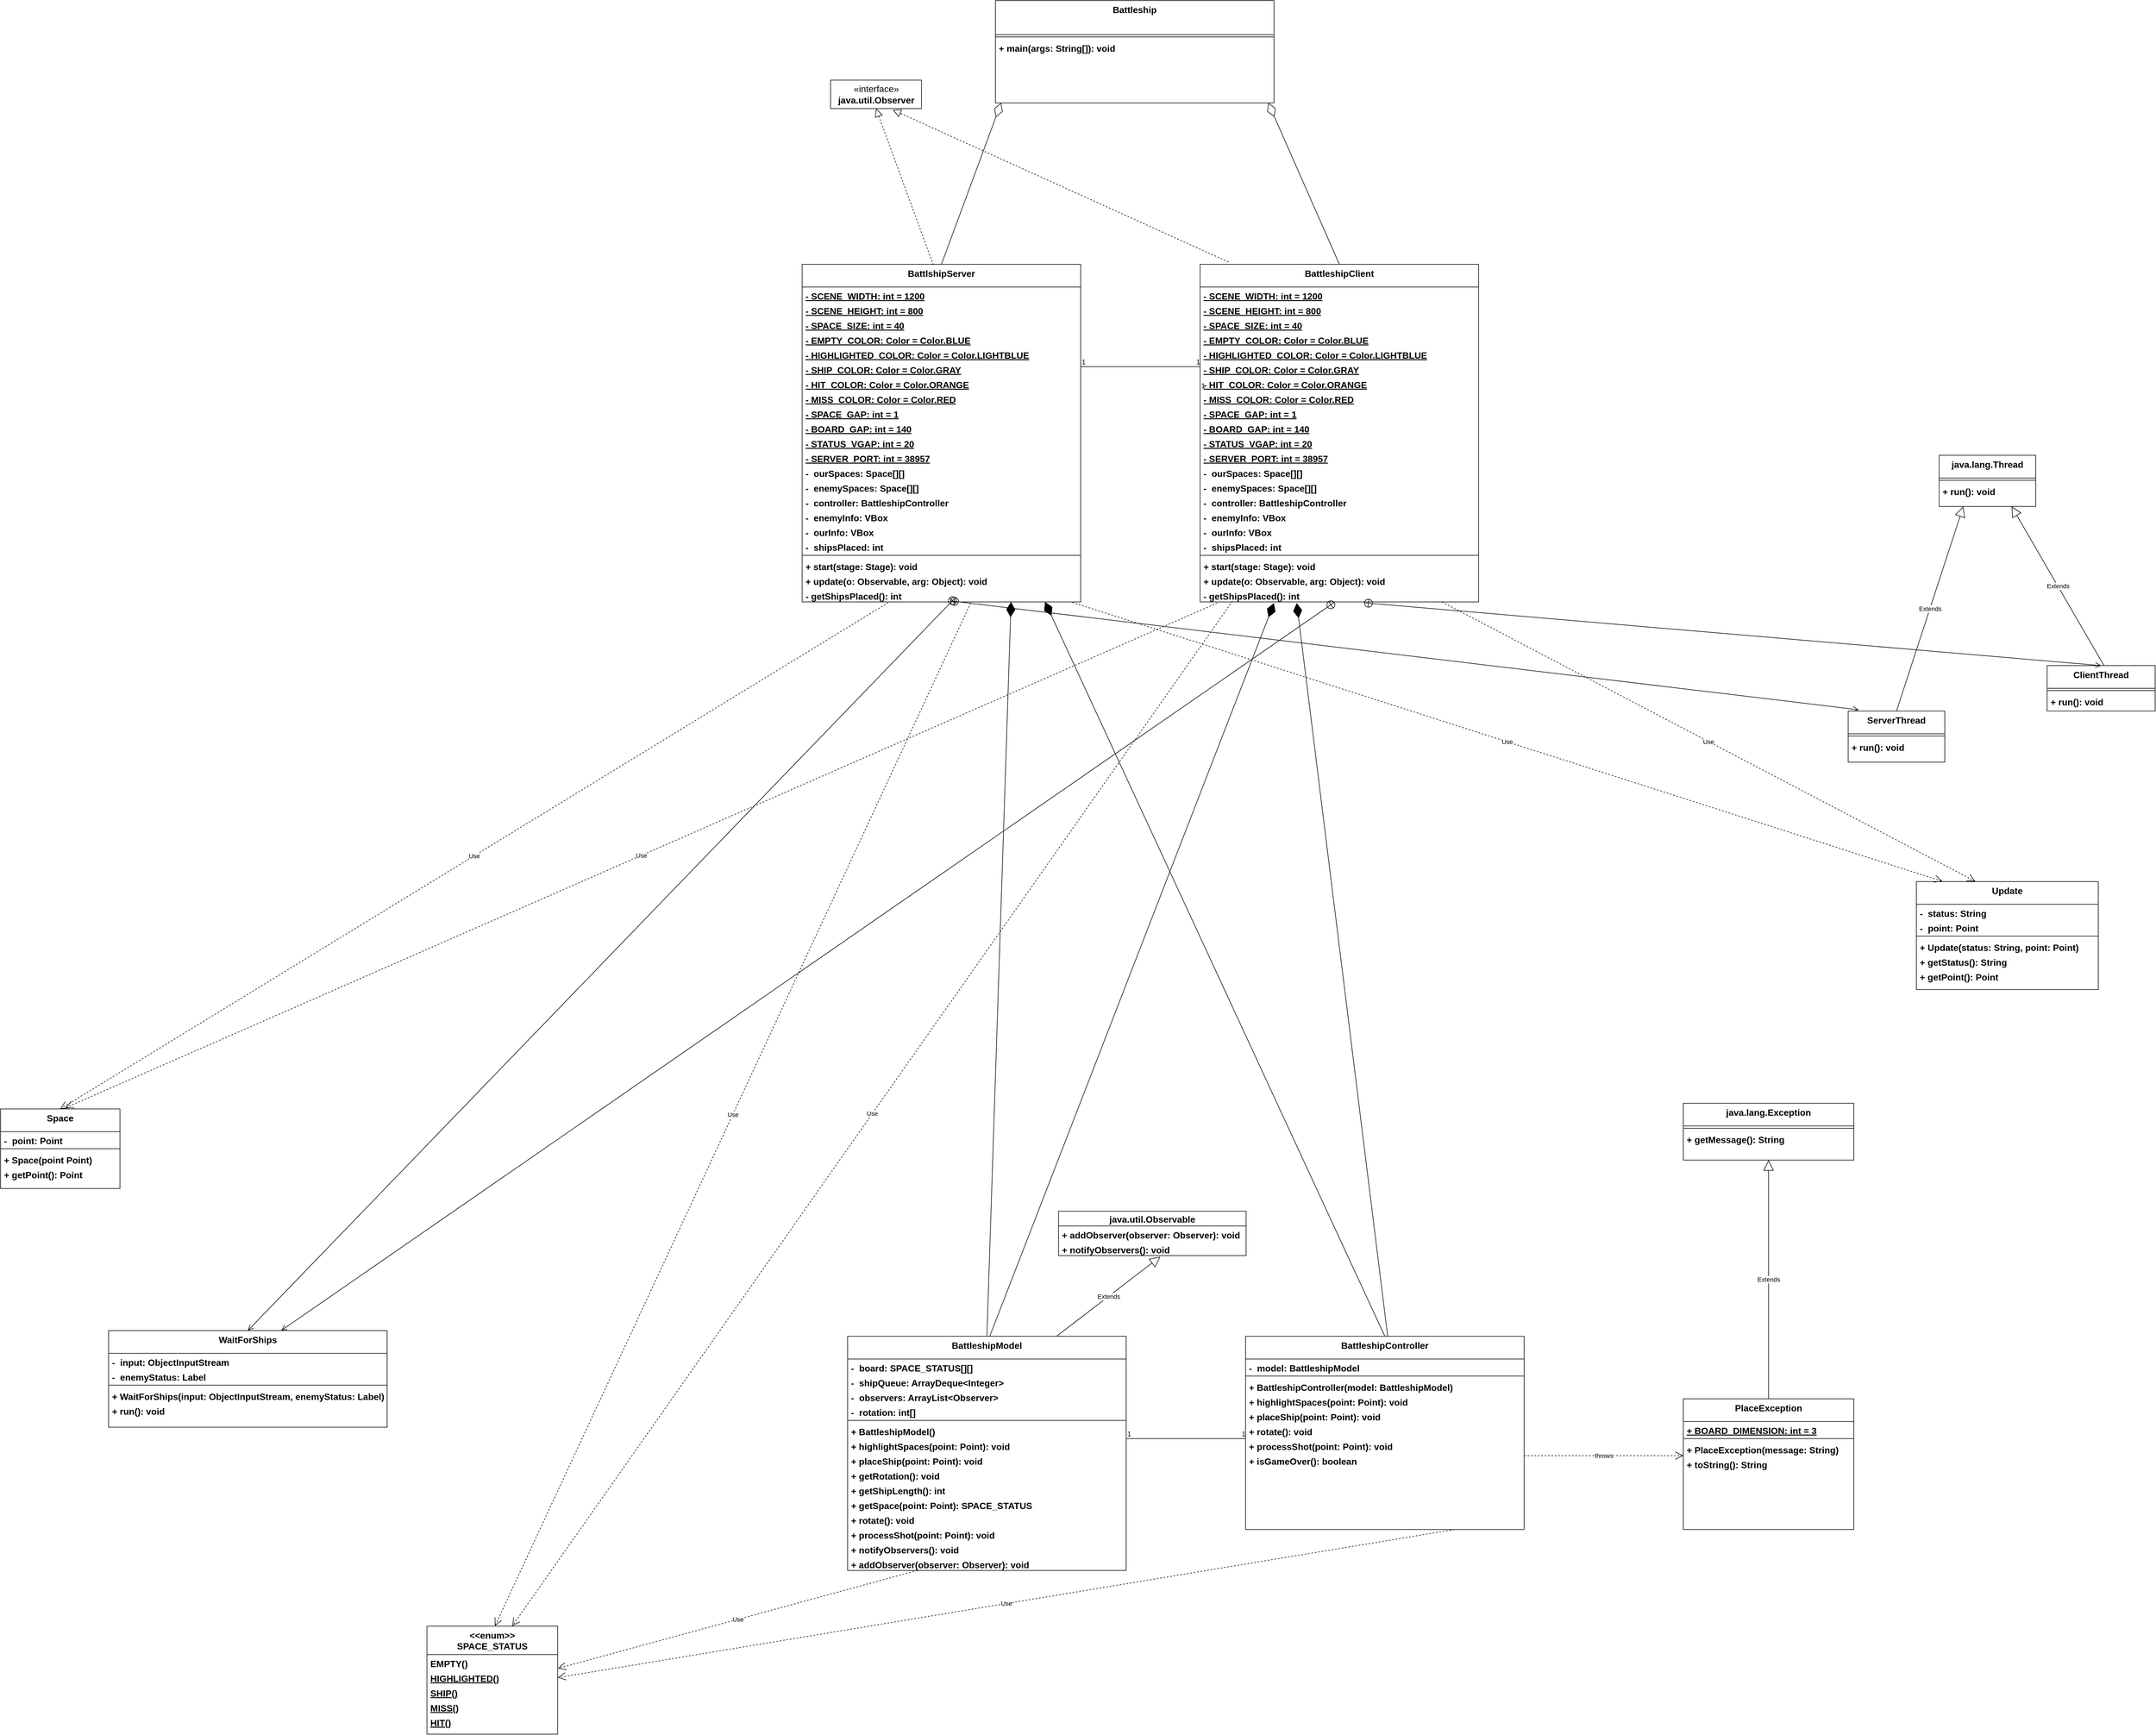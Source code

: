 <mxfile version="17.4.4" type="device"><diagram id="C5RBs43oDa-KdzZeNtuy" name="Page-1"><mxGraphModel dx="1988" dy="856" grid="1" gridSize="10" guides="1" tooltips="1" connect="1" arrows="1" fold="1" page="1" pageScale="1" pageWidth="4681" pageHeight="3300" math="0" shadow="0"><root><mxCell id="WIyWlLk6GJQsqaUBKTNV-0"/><mxCell id="WIyWlLk6GJQsqaUBKTNV-1" parent="WIyWlLk6GJQsqaUBKTNV-0"/><mxCell id="zkfFHV4jXpPFQw0GAbJ--0" value="BattlshipServer" style="swimlane;fontStyle=1;align=center;verticalAlign=top;childLayout=stackLayout;horizontal=1;startSize=40;horizontalStack=0;resizeParent=1;resizeLast=0;collapsible=1;marginBottom=0;rounded=0;shadow=0;strokeWidth=1;fontSize=16;" parent="WIyWlLk6GJQsqaUBKTNV-1" vertex="1"><mxGeometry x="1800" y="554" width="490" height="594" as="geometry"><mxRectangle x="1800" y="554" width="160" height="26" as="alternateBounds"/></mxGeometry></mxCell><mxCell id="zkfFHV4jXpPFQw0GAbJ--1" value="- SCENE_WIDTH: int = 1200" style="text;align=left;verticalAlign=top;spacingLeft=4;spacingRight=4;overflow=hidden;rotatable=0;points=[[0,0.5],[1,0.5]];portConstraint=eastwest;fontStyle=5;fontSize=16;" parent="zkfFHV4jXpPFQw0GAbJ--0" vertex="1"><mxGeometry y="40" width="490" height="26" as="geometry"/></mxCell><mxCell id="ADsr9NgEoywirLXJYO-o-65" value="- SCENE_HEIGHT: int = 800" style="text;align=left;verticalAlign=top;spacingLeft=4;spacingRight=4;overflow=hidden;rotatable=0;points=[[0,0.5],[1,0.5]];portConstraint=eastwest;fontStyle=5;fontSize=16;" vertex="1" parent="zkfFHV4jXpPFQw0GAbJ--0"><mxGeometry y="66" width="490" height="26" as="geometry"/></mxCell><mxCell id="ADsr9NgEoywirLXJYO-o-73" value="- SPACE_SIZE: int = 40" style="text;align=left;verticalAlign=top;spacingLeft=4;spacingRight=4;overflow=hidden;rotatable=0;points=[[0,0.5],[1,0.5]];portConstraint=eastwest;fontStyle=5;fontSize=16;" vertex="1" parent="zkfFHV4jXpPFQw0GAbJ--0"><mxGeometry y="92" width="490" height="26" as="geometry"/></mxCell><mxCell id="ADsr9NgEoywirLXJYO-o-74" value="- EMPTY_COLOR: Color = Color.BLUE" style="text;align=left;verticalAlign=top;spacingLeft=4;spacingRight=4;overflow=hidden;rotatable=0;points=[[0,0.5],[1,0.5]];portConstraint=eastwest;fontStyle=5;fontSize=16;" vertex="1" parent="zkfFHV4jXpPFQw0GAbJ--0"><mxGeometry y="118" width="490" height="26" as="geometry"/></mxCell><mxCell id="ADsr9NgEoywirLXJYO-o-75" value="- HIGHLIGHTED_COLOR: Color = Color.LIGHTBLUE" style="text;align=left;verticalAlign=top;spacingLeft=4;spacingRight=4;overflow=hidden;rotatable=0;points=[[0,0.5],[1,0.5]];portConstraint=eastwest;fontStyle=5;fontSize=16;" vertex="1" parent="zkfFHV4jXpPFQw0GAbJ--0"><mxGeometry y="144" width="490" height="26" as="geometry"/></mxCell><mxCell id="ADsr9NgEoywirLXJYO-o-76" value="- SHIP_COLOR: Color = Color.GRAY" style="text;align=left;verticalAlign=top;spacingLeft=4;spacingRight=4;overflow=hidden;rotatable=0;points=[[0,0.5],[1,0.5]];portConstraint=eastwest;fontStyle=5;fontSize=16;" vertex="1" parent="zkfFHV4jXpPFQw0GAbJ--0"><mxGeometry y="170" width="490" height="26" as="geometry"/></mxCell><mxCell id="ADsr9NgEoywirLXJYO-o-77" value="- HIT_COLOR: Color = Color.ORANGE" style="text;align=left;verticalAlign=top;spacingLeft=4;spacingRight=4;overflow=hidden;rotatable=0;points=[[0,0.5],[1,0.5]];portConstraint=eastwest;fontStyle=5;fontSize=16;" vertex="1" parent="zkfFHV4jXpPFQw0GAbJ--0"><mxGeometry y="196" width="490" height="26" as="geometry"/></mxCell><mxCell id="ADsr9NgEoywirLXJYO-o-78" value="- MISS_COLOR: Color = Color.RED" style="text;align=left;verticalAlign=top;spacingLeft=4;spacingRight=4;overflow=hidden;rotatable=0;points=[[0,0.5],[1,0.5]];portConstraint=eastwest;fontStyle=5;fontSize=16;" vertex="1" parent="zkfFHV4jXpPFQw0GAbJ--0"><mxGeometry y="222" width="490" height="26" as="geometry"/></mxCell><mxCell id="ADsr9NgEoywirLXJYO-o-79" value="- SPACE_GAP: int = 1" style="text;align=left;verticalAlign=top;spacingLeft=4;spacingRight=4;overflow=hidden;rotatable=0;points=[[0,0.5],[1,0.5]];portConstraint=eastwest;fontStyle=5;fontSize=16;" vertex="1" parent="zkfFHV4jXpPFQw0GAbJ--0"><mxGeometry y="248" width="490" height="26" as="geometry"/></mxCell><mxCell id="ADsr9NgEoywirLXJYO-o-80" value="- BOARD_GAP: int = 140" style="text;align=left;verticalAlign=top;spacingLeft=4;spacingRight=4;overflow=hidden;rotatable=0;points=[[0,0.5],[1,0.5]];portConstraint=eastwest;fontStyle=5;fontSize=16;" vertex="1" parent="zkfFHV4jXpPFQw0GAbJ--0"><mxGeometry y="274" width="490" height="26" as="geometry"/></mxCell><mxCell id="ADsr9NgEoywirLXJYO-o-81" value="- STATUS_VGAP: int = 20" style="text;align=left;verticalAlign=top;spacingLeft=4;spacingRight=4;overflow=hidden;rotatable=0;points=[[0,0.5],[1,0.5]];portConstraint=eastwest;fontStyle=5;fontSize=16;" vertex="1" parent="zkfFHV4jXpPFQw0GAbJ--0"><mxGeometry y="300" width="490" height="26" as="geometry"/></mxCell><mxCell id="ADsr9NgEoywirLXJYO-o-85" value="- SERVER_PORT: int = 38957" style="text;align=left;verticalAlign=top;spacingLeft=4;spacingRight=4;overflow=hidden;rotatable=0;points=[[0,0.5],[1,0.5]];portConstraint=eastwest;fontStyle=5;fontSize=16;" vertex="1" parent="zkfFHV4jXpPFQw0GAbJ--0"><mxGeometry y="326" width="490" height="26" as="geometry"/></mxCell><mxCell id="zkfFHV4jXpPFQw0GAbJ--2" value="-  ourSpaces: Space[][]" style="text;align=left;verticalAlign=top;spacingLeft=4;spacingRight=4;overflow=hidden;rotatable=0;points=[[0,0.5],[1,0.5]];portConstraint=eastwest;rounded=0;shadow=0;html=0;fontStyle=1;fontSize=16;" parent="zkfFHV4jXpPFQw0GAbJ--0" vertex="1"><mxGeometry y="352" width="490" height="26" as="geometry"/></mxCell><mxCell id="ADsr9NgEoywirLXJYO-o-63" value="-  enemySpaces: Space[][]" style="text;align=left;verticalAlign=top;spacingLeft=4;spacingRight=4;overflow=hidden;rotatable=0;points=[[0,0.5],[1,0.5]];portConstraint=eastwest;rounded=0;shadow=0;html=0;fontStyle=1;fontSize=16;" vertex="1" parent="zkfFHV4jXpPFQw0GAbJ--0"><mxGeometry y="378" width="490" height="26" as="geometry"/></mxCell><mxCell id="ADsr9NgEoywirLXJYO-o-64" value="-  controller: BattleshipController" style="text;align=left;verticalAlign=top;spacingLeft=4;spacingRight=4;overflow=hidden;rotatable=0;points=[[0,0.5],[1,0.5]];portConstraint=eastwest;rounded=0;shadow=0;html=0;fontStyle=1;fontSize=16;" vertex="1" parent="zkfFHV4jXpPFQw0GAbJ--0"><mxGeometry y="404" width="490" height="26" as="geometry"/></mxCell><mxCell id="ADsr9NgEoywirLXJYO-o-82" value="-  enemyInfo: VBox" style="text;align=left;verticalAlign=top;spacingLeft=4;spacingRight=4;overflow=hidden;rotatable=0;points=[[0,0.5],[1,0.5]];portConstraint=eastwest;rounded=0;shadow=0;html=0;fontStyle=1;fontSize=16;" vertex="1" parent="zkfFHV4jXpPFQw0GAbJ--0"><mxGeometry y="430" width="490" height="26" as="geometry"/></mxCell><mxCell id="ADsr9NgEoywirLXJYO-o-83" value="-  ourInfo: VBox" style="text;align=left;verticalAlign=top;spacingLeft=4;spacingRight=4;overflow=hidden;rotatable=0;points=[[0,0.5],[1,0.5]];portConstraint=eastwest;rounded=0;shadow=0;html=0;fontStyle=1;fontSize=16;" vertex="1" parent="zkfFHV4jXpPFQw0GAbJ--0"><mxGeometry y="456" width="490" height="26" as="geometry"/></mxCell><mxCell id="ADsr9NgEoywirLXJYO-o-84" value="-  shipsPlaced: int" style="text;align=left;verticalAlign=top;spacingLeft=4;spacingRight=4;overflow=hidden;rotatable=0;points=[[0,0.5],[1,0.5]];portConstraint=eastwest;rounded=0;shadow=0;html=0;fontStyle=1;fontSize=16;" vertex="1" parent="zkfFHV4jXpPFQw0GAbJ--0"><mxGeometry y="482" width="490" height="26" as="geometry"/></mxCell><mxCell id="zkfFHV4jXpPFQw0GAbJ--4" value="" style="line;html=1;strokeWidth=1;align=left;verticalAlign=middle;spacingTop=-1;spacingLeft=3;spacingRight=3;rotatable=0;labelPosition=right;points=[];portConstraint=eastwest;fontStyle=1;fontSize=16;" parent="zkfFHV4jXpPFQw0GAbJ--0" vertex="1"><mxGeometry y="508" width="490" height="8" as="geometry"/></mxCell><mxCell id="zkfFHV4jXpPFQw0GAbJ--5" value="+ start(stage: Stage): void" style="text;align=left;verticalAlign=top;spacingLeft=4;spacingRight=4;overflow=hidden;rotatable=0;points=[[0,0.5],[1,0.5]];portConstraint=eastwest;fontStyle=1;fontSize=16;" parent="zkfFHV4jXpPFQw0GAbJ--0" vertex="1"><mxGeometry y="516" width="490" height="26" as="geometry"/></mxCell><mxCell id="orRwe9NfVHnpBRe35j2p-0" value="+ update(o: Observable, arg: Object): void" style="text;align=left;verticalAlign=top;spacingLeft=4;spacingRight=4;overflow=hidden;rotatable=0;points=[[0,0.5],[1,0.5]];portConstraint=eastwest;fontStyle=1;fontSize=16;" parent="zkfFHV4jXpPFQw0GAbJ--0" vertex="1"><mxGeometry y="542" width="490" height="26" as="geometry"/></mxCell><mxCell id="orRwe9NfVHnpBRe35j2p-1" value="- getShipsPlaced(): int" style="text;align=left;verticalAlign=top;spacingLeft=4;spacingRight=4;overflow=hidden;rotatable=0;points=[[0,0.5],[1,0.5]];portConstraint=eastwest;fontStyle=1;fontSize=16;" parent="zkfFHV4jXpPFQw0GAbJ--0" vertex="1"><mxGeometry y="568" width="490" height="26" as="geometry"/></mxCell><mxCell id="RicBsdu90M2nCNGfhiy9-0" value="BattleshipClient" style="swimlane;fontStyle=1;align=center;verticalAlign=top;childLayout=stackLayout;horizontal=1;startSize=40;horizontalStack=0;resizeParent=1;resizeLast=0;collapsible=1;marginBottom=0;rounded=0;shadow=0;strokeWidth=1;fontSize=16;" parent="WIyWlLk6GJQsqaUBKTNV-1" vertex="1"><mxGeometry x="2500" y="554" width="490" height="594" as="geometry"><mxRectangle x="2500" y="554" width="160" height="26" as="alternateBounds"/></mxGeometry></mxCell><mxCell id="ADsr9NgEoywirLXJYO-o-86" value="- SCENE_WIDTH: int = 1200" style="text;align=left;verticalAlign=top;spacingLeft=4;spacingRight=4;overflow=hidden;rotatable=0;points=[[0,0.5],[1,0.5]];portConstraint=eastwest;fontStyle=5;fontSize=16;" vertex="1" parent="RicBsdu90M2nCNGfhiy9-0"><mxGeometry y="40" width="490" height="26" as="geometry"/></mxCell><mxCell id="ADsr9NgEoywirLXJYO-o-87" value="- SCENE_HEIGHT: int = 800" style="text;align=left;verticalAlign=top;spacingLeft=4;spacingRight=4;overflow=hidden;rotatable=0;points=[[0,0.5],[1,0.5]];portConstraint=eastwest;fontStyle=5;fontSize=16;" vertex="1" parent="RicBsdu90M2nCNGfhiy9-0"><mxGeometry y="66" width="490" height="26" as="geometry"/></mxCell><mxCell id="ADsr9NgEoywirLXJYO-o-88" value="- SPACE_SIZE: int = 40" style="text;align=left;verticalAlign=top;spacingLeft=4;spacingRight=4;overflow=hidden;rotatable=0;points=[[0,0.5],[1,0.5]];portConstraint=eastwest;fontStyle=5;fontSize=16;" vertex="1" parent="RicBsdu90M2nCNGfhiy9-0"><mxGeometry y="92" width="490" height="26" as="geometry"/></mxCell><mxCell id="ADsr9NgEoywirLXJYO-o-89" value="- EMPTY_COLOR: Color = Color.BLUE" style="text;align=left;verticalAlign=top;spacingLeft=4;spacingRight=4;overflow=hidden;rotatable=0;points=[[0,0.5],[1,0.5]];portConstraint=eastwest;fontStyle=5;fontSize=16;" vertex="1" parent="RicBsdu90M2nCNGfhiy9-0"><mxGeometry y="118" width="490" height="26" as="geometry"/></mxCell><mxCell id="ADsr9NgEoywirLXJYO-o-90" value="- HIGHLIGHTED_COLOR: Color = Color.LIGHTBLUE" style="text;align=left;verticalAlign=top;spacingLeft=4;spacingRight=4;overflow=hidden;rotatable=0;points=[[0,0.5],[1,0.5]];portConstraint=eastwest;fontStyle=5;fontSize=16;" vertex="1" parent="RicBsdu90M2nCNGfhiy9-0"><mxGeometry y="144" width="490" height="26" as="geometry"/></mxCell><mxCell id="ADsr9NgEoywirLXJYO-o-91" value="- SHIP_COLOR: Color = Color.GRAY" style="text;align=left;verticalAlign=top;spacingLeft=4;spacingRight=4;overflow=hidden;rotatable=0;points=[[0,0.5],[1,0.5]];portConstraint=eastwest;fontStyle=5;fontSize=16;" vertex="1" parent="RicBsdu90M2nCNGfhiy9-0"><mxGeometry y="170" width="490" height="26" as="geometry"/></mxCell><mxCell id="ADsr9NgEoywirLXJYO-o-92" value="- HIT_COLOR: Color = Color.ORANGE" style="text;align=left;verticalAlign=top;spacingLeft=4;spacingRight=4;overflow=hidden;rotatable=0;points=[[0,0.5],[1,0.5]];portConstraint=eastwest;fontStyle=5;fontSize=16;" vertex="1" parent="RicBsdu90M2nCNGfhiy9-0"><mxGeometry y="196" width="490" height="26" as="geometry"/></mxCell><mxCell id="ADsr9NgEoywirLXJYO-o-104" value="1" style="resizable=0;html=1;align=left;verticalAlign=bottom;" connectable="0" vertex="1" parent="RicBsdu90M2nCNGfhiy9-0"><mxGeometry y="222" width="490" as="geometry"/></mxCell><mxCell id="ADsr9NgEoywirLXJYO-o-93" value="- MISS_COLOR: Color = Color.RED" style="text;align=left;verticalAlign=top;spacingLeft=4;spacingRight=4;overflow=hidden;rotatable=0;points=[[0,0.5],[1,0.5]];portConstraint=eastwest;fontStyle=5;fontSize=16;" vertex="1" parent="RicBsdu90M2nCNGfhiy9-0"><mxGeometry y="222" width="490" height="26" as="geometry"/></mxCell><mxCell id="ADsr9NgEoywirLXJYO-o-94" value="- SPACE_GAP: int = 1" style="text;align=left;verticalAlign=top;spacingLeft=4;spacingRight=4;overflow=hidden;rotatable=0;points=[[0,0.5],[1,0.5]];portConstraint=eastwest;fontStyle=5;fontSize=16;" vertex="1" parent="RicBsdu90M2nCNGfhiy9-0"><mxGeometry y="248" width="490" height="26" as="geometry"/></mxCell><mxCell id="ADsr9NgEoywirLXJYO-o-95" value="- BOARD_GAP: int = 140" style="text;align=left;verticalAlign=top;spacingLeft=4;spacingRight=4;overflow=hidden;rotatable=0;points=[[0,0.5],[1,0.5]];portConstraint=eastwest;fontStyle=5;fontSize=16;" vertex="1" parent="RicBsdu90M2nCNGfhiy9-0"><mxGeometry y="274" width="490" height="26" as="geometry"/></mxCell><mxCell id="ADsr9NgEoywirLXJYO-o-96" value="- STATUS_VGAP: int = 20" style="text;align=left;verticalAlign=top;spacingLeft=4;spacingRight=4;overflow=hidden;rotatable=0;points=[[0,0.5],[1,0.5]];portConstraint=eastwest;fontStyle=5;fontSize=16;" vertex="1" parent="RicBsdu90M2nCNGfhiy9-0"><mxGeometry y="300" width="490" height="26" as="geometry"/></mxCell><mxCell id="ADsr9NgEoywirLXJYO-o-313" value="- SERVER_PORT: int = 38957" style="text;align=left;verticalAlign=top;spacingLeft=4;spacingRight=4;overflow=hidden;rotatable=0;points=[[0,0.5],[1,0.5]];portConstraint=eastwest;fontStyle=5;fontSize=16;" vertex="1" parent="RicBsdu90M2nCNGfhiy9-0"><mxGeometry y="326" width="490" height="26" as="geometry"/></mxCell><mxCell id="ADsr9NgEoywirLXJYO-o-98" value="-  ourSpaces: Space[][]" style="text;align=left;verticalAlign=top;spacingLeft=4;spacingRight=4;overflow=hidden;rotatable=0;points=[[0,0.5],[1,0.5]];portConstraint=eastwest;rounded=0;shadow=0;html=0;fontStyle=1;fontSize=16;" vertex="1" parent="RicBsdu90M2nCNGfhiy9-0"><mxGeometry y="352" width="490" height="26" as="geometry"/></mxCell><mxCell id="ADsr9NgEoywirLXJYO-o-99" value="-  enemySpaces: Space[][]" style="text;align=left;verticalAlign=top;spacingLeft=4;spacingRight=4;overflow=hidden;rotatable=0;points=[[0,0.5],[1,0.5]];portConstraint=eastwest;rounded=0;shadow=0;html=0;fontStyle=1;fontSize=16;" vertex="1" parent="RicBsdu90M2nCNGfhiy9-0"><mxGeometry y="378" width="490" height="26" as="geometry"/></mxCell><mxCell id="ADsr9NgEoywirLXJYO-o-100" value="-  controller: BattleshipController" style="text;align=left;verticalAlign=top;spacingLeft=4;spacingRight=4;overflow=hidden;rotatable=0;points=[[0,0.5],[1,0.5]];portConstraint=eastwest;rounded=0;shadow=0;html=0;fontStyle=1;fontSize=16;" vertex="1" parent="RicBsdu90M2nCNGfhiy9-0"><mxGeometry y="404" width="490" height="26" as="geometry"/></mxCell><mxCell id="ADsr9NgEoywirLXJYO-o-101" value="-  enemyInfo: VBox" style="text;align=left;verticalAlign=top;spacingLeft=4;spacingRight=4;overflow=hidden;rotatable=0;points=[[0,0.5],[1,0.5]];portConstraint=eastwest;rounded=0;shadow=0;html=0;fontStyle=1;fontSize=16;" vertex="1" parent="RicBsdu90M2nCNGfhiy9-0"><mxGeometry y="430" width="490" height="26" as="geometry"/></mxCell><mxCell id="ADsr9NgEoywirLXJYO-o-102" value="-  ourInfo: VBox" style="text;align=left;verticalAlign=top;spacingLeft=4;spacingRight=4;overflow=hidden;rotatable=0;points=[[0,0.5],[1,0.5]];portConstraint=eastwest;rounded=0;shadow=0;html=0;fontStyle=1;fontSize=16;" vertex="1" parent="RicBsdu90M2nCNGfhiy9-0"><mxGeometry y="456" width="490" height="26" as="geometry"/></mxCell><mxCell id="ADsr9NgEoywirLXJYO-o-103" value="-  shipsPlaced: int" style="text;align=left;verticalAlign=top;spacingLeft=4;spacingRight=4;overflow=hidden;rotatable=0;points=[[0,0.5],[1,0.5]];portConstraint=eastwest;rounded=0;shadow=0;html=0;fontStyle=1;fontSize=16;" vertex="1" parent="RicBsdu90M2nCNGfhiy9-0"><mxGeometry y="482" width="490" height="26" as="geometry"/></mxCell><mxCell id="RicBsdu90M2nCNGfhiy9-3" value="" style="line;html=1;strokeWidth=1;align=left;verticalAlign=middle;spacingTop=-1;spacingLeft=3;spacingRight=3;rotatable=0;labelPosition=right;points=[];portConstraint=eastwest;fontStyle=1;fontSize=16;" parent="RicBsdu90M2nCNGfhiy9-0" vertex="1"><mxGeometry y="508" width="490" height="8" as="geometry"/></mxCell><mxCell id="ADsr9NgEoywirLXJYO-o-105" value="+ start(stage: Stage): void" style="text;align=left;verticalAlign=top;spacingLeft=4;spacingRight=4;overflow=hidden;rotatable=0;points=[[0,0.5],[1,0.5]];portConstraint=eastwest;fontStyle=1;fontSize=16;" vertex="1" parent="RicBsdu90M2nCNGfhiy9-0"><mxGeometry y="516" width="490" height="26" as="geometry"/></mxCell><mxCell id="ADsr9NgEoywirLXJYO-o-106" value="+ update(o: Observable, arg: Object): void" style="text;align=left;verticalAlign=top;spacingLeft=4;spacingRight=4;overflow=hidden;rotatable=0;points=[[0,0.5],[1,0.5]];portConstraint=eastwest;fontStyle=1;fontSize=16;" vertex="1" parent="RicBsdu90M2nCNGfhiy9-0"><mxGeometry y="542" width="490" height="26" as="geometry"/></mxCell><mxCell id="ADsr9NgEoywirLXJYO-o-107" value="- getShipsPlaced(): int" style="text;align=left;verticalAlign=top;spacingLeft=4;spacingRight=4;overflow=hidden;rotatable=0;points=[[0,0.5],[1,0.5]];portConstraint=eastwest;fontStyle=1;fontSize=16;" vertex="1" parent="RicBsdu90M2nCNGfhiy9-0"><mxGeometry y="568" width="490" height="26" as="geometry"/></mxCell><mxCell id="RicBsdu90M2nCNGfhiy9-10" value="Battleship" style="swimlane;fontStyle=1;align=center;verticalAlign=top;childLayout=stackLayout;horizontal=1;startSize=60;horizontalStack=0;resizeParent=1;resizeLast=0;collapsible=1;marginBottom=0;rounded=0;shadow=0;strokeWidth=1;fontSize=16;" parent="WIyWlLk6GJQsqaUBKTNV-1" vertex="1"><mxGeometry x="2140" y="90" width="490" height="180" as="geometry"><mxRectangle x="2140" y="90" width="160" height="26" as="alternateBounds"/></mxGeometry></mxCell><mxCell id="RicBsdu90M2nCNGfhiy9-13" value="" style="line;html=1;strokeWidth=1;align=left;verticalAlign=middle;spacingTop=-1;spacingLeft=3;spacingRight=3;rotatable=0;labelPosition=right;points=[];portConstraint=eastwest;fontStyle=1;fontSize=16;" parent="RicBsdu90M2nCNGfhiy9-10" vertex="1"><mxGeometry y="60" width="490" height="8" as="geometry"/></mxCell><mxCell id="RicBsdu90M2nCNGfhiy9-15" value="+ main(args: String[]): void" style="text;align=left;verticalAlign=top;spacingLeft=4;spacingRight=4;overflow=hidden;rotatable=0;points=[[0,0.5],[1,0.5]];portConstraint=eastwest;fontStyle=1;fontSize=16;" parent="RicBsdu90M2nCNGfhiy9-10" vertex="1"><mxGeometry y="68" width="490" height="26" as="geometry"/></mxCell><mxCell id="RicBsdu90M2nCNGfhiy9-19" value="" style="endArrow=none;html=1;rounded=0;" parent="WIyWlLk6GJQsqaUBKTNV-1" edge="1"><mxGeometry relative="1" as="geometry"><mxPoint x="2290" y="734" as="sourcePoint"/><mxPoint x="2500" y="734" as="targetPoint"/></mxGeometry></mxCell><mxCell id="RicBsdu90M2nCNGfhiy9-20" value="1" style="resizable=0;html=1;align=left;verticalAlign=bottom;" parent="RicBsdu90M2nCNGfhiy9-19" connectable="0" vertex="1"><mxGeometry x="-1" relative="1" as="geometry"/></mxCell><mxCell id="RicBsdu90M2nCNGfhiy9-21" value="1" style="resizable=0;html=1;align=right;verticalAlign=bottom;" parent="RicBsdu90M2nCNGfhiy9-19" connectable="0" vertex="1"><mxGeometry x="1" relative="1" as="geometry"/></mxCell><mxCell id="RicBsdu90M2nCNGfhiy9-22" value="" style="endArrow=diamondThin;endFill=0;endSize=24;html=1;rounded=0;exitX=0.5;exitY=0;exitDx=0;exitDy=0;" parent="WIyWlLk6GJQsqaUBKTNV-1" edge="1" source="RicBsdu90M2nCNGfhiy9-0"><mxGeometry width="160" relative="1" as="geometry"><mxPoint x="2750" y="550" as="sourcePoint"/><mxPoint x="2620" y="270" as="targetPoint"/></mxGeometry></mxCell><mxCell id="RicBsdu90M2nCNGfhiy9-23" value="" style="endArrow=diamondThin;endFill=0;endSize=24;html=1;rounded=0;exitX=0.5;exitY=0;exitDx=0;exitDy=0;" parent="WIyWlLk6GJQsqaUBKTNV-1" edge="1" source="zkfFHV4jXpPFQw0GAbJ--0"><mxGeometry width="160" relative="1" as="geometry"><mxPoint x="2020" y="550" as="sourcePoint"/><mxPoint x="2150" y="270" as="targetPoint"/></mxGeometry></mxCell><mxCell id="ADsr9NgEoywirLXJYO-o-23" value="BattleshipModel" style="swimlane;fontStyle=1;align=center;verticalAlign=top;childLayout=stackLayout;horizontal=1;startSize=40;horizontalStack=0;resizeParent=1;resizeLast=0;collapsible=1;marginBottom=0;rounded=0;shadow=0;strokeWidth=1;fontSize=16;" vertex="1" parent="WIyWlLk6GJQsqaUBKTNV-1"><mxGeometry x="1880" y="2440" width="490" height="412" as="geometry"><mxRectangle x="1880" y="2440" width="160" height="26" as="alternateBounds"/></mxGeometry></mxCell><mxCell id="ADsr9NgEoywirLXJYO-o-25" value="-  board: SPACE_STATUS[][]" style="text;align=left;verticalAlign=top;spacingLeft=4;spacingRight=4;overflow=hidden;rotatable=0;points=[[0,0.5],[1,0.5]];portConstraint=eastwest;rounded=0;shadow=0;html=0;fontStyle=1;fontSize=16;" vertex="1" parent="ADsr9NgEoywirLXJYO-o-23"><mxGeometry y="40" width="490" height="26" as="geometry"/></mxCell><mxCell id="ADsr9NgEoywirLXJYO-o-24" value="-  shipQueue: ArrayDeque&lt;Integer&gt;" style="text;align=left;verticalAlign=top;spacingLeft=4;spacingRight=4;overflow=hidden;rotatable=0;points=[[0,0.5],[1,0.5]];portConstraint=eastwest;fontStyle=1;fontSize=16;" vertex="1" parent="ADsr9NgEoywirLXJYO-o-23"><mxGeometry y="66" width="490" height="26" as="geometry"/></mxCell><mxCell id="ADsr9NgEoywirLXJYO-o-276" value="-  observers: ArrayList&lt;Observer&gt;" style="text;align=left;verticalAlign=top;spacingLeft=4;spacingRight=4;overflow=hidden;rotatable=0;points=[[0,0.5],[1,0.5]];portConstraint=eastwest;fontStyle=1;fontSize=16;" vertex="1" parent="ADsr9NgEoywirLXJYO-o-23"><mxGeometry y="92" width="490" height="26" as="geometry"/></mxCell><mxCell id="ADsr9NgEoywirLXJYO-o-277" value="-  rotation: int[]" style="text;align=left;verticalAlign=top;spacingLeft=4;spacingRight=4;overflow=hidden;rotatable=0;points=[[0,0.5],[1,0.5]];portConstraint=eastwest;fontStyle=1;fontSize=16;" vertex="1" parent="ADsr9NgEoywirLXJYO-o-23"><mxGeometry y="118" width="490" height="26" as="geometry"/></mxCell><mxCell id="ADsr9NgEoywirLXJYO-o-26" value="" style="line;html=1;strokeWidth=1;align=left;verticalAlign=middle;spacingTop=-1;spacingLeft=3;spacingRight=3;rotatable=0;labelPosition=right;points=[];portConstraint=eastwest;fontStyle=1;fontSize=16;" vertex="1" parent="ADsr9NgEoywirLXJYO-o-23"><mxGeometry y="144" width="490" height="8" as="geometry"/></mxCell><mxCell id="ADsr9NgEoywirLXJYO-o-27" value="+ BattleshipModel()" style="text;align=left;verticalAlign=top;spacingLeft=4;spacingRight=4;overflow=hidden;rotatable=0;points=[[0,0.5],[1,0.5]];portConstraint=eastwest;fontStyle=1;fontSize=16;" vertex="1" parent="ADsr9NgEoywirLXJYO-o-23"><mxGeometry y="152" width="490" height="26" as="geometry"/></mxCell><mxCell id="ADsr9NgEoywirLXJYO-o-28" value="+ highlightSpaces(point: Point): void" style="text;align=left;verticalAlign=top;spacingLeft=4;spacingRight=4;overflow=hidden;rotatable=0;points=[[0,0.5],[1,0.5]];portConstraint=eastwest;fontStyle=1;fontSize=16;" vertex="1" parent="ADsr9NgEoywirLXJYO-o-23"><mxGeometry y="178" width="490" height="26" as="geometry"/></mxCell><mxCell id="ADsr9NgEoywirLXJYO-o-29" value="+ placeShip(point: Point): void" style="text;align=left;verticalAlign=top;spacingLeft=4;spacingRight=4;overflow=hidden;rotatable=0;points=[[0,0.5],[1,0.5]];portConstraint=eastwest;fontStyle=1;fontSize=16;" vertex="1" parent="ADsr9NgEoywirLXJYO-o-23"><mxGeometry y="204" width="490" height="26" as="geometry"/></mxCell><mxCell id="ADsr9NgEoywirLXJYO-o-30" value="+ getRotation(): void" style="text;align=left;verticalAlign=top;spacingLeft=4;spacingRight=4;overflow=hidden;rotatable=0;points=[[0,0.5],[1,0.5]];portConstraint=eastwest;fontStyle=1;fontSize=16;" vertex="1" parent="ADsr9NgEoywirLXJYO-o-23"><mxGeometry y="230" width="490" height="26" as="geometry"/></mxCell><mxCell id="ADsr9NgEoywirLXJYO-o-31" value="+ getShipLength(): int" style="text;align=left;verticalAlign=top;spacingLeft=4;spacingRight=4;overflow=hidden;rotatable=0;points=[[0,0.5],[1,0.5]];portConstraint=eastwest;fontStyle=1;fontSize=16;" vertex="1" parent="ADsr9NgEoywirLXJYO-o-23"><mxGeometry y="256" width="490" height="26" as="geometry"/></mxCell><mxCell id="ADsr9NgEoywirLXJYO-o-295" value="+ getSpace(point: Point): SPACE_STATUS" style="text;align=left;verticalAlign=top;spacingLeft=4;spacingRight=4;overflow=hidden;rotatable=0;points=[[0,0.5],[1,0.5]];portConstraint=eastwest;fontStyle=1;fontSize=16;" vertex="1" parent="ADsr9NgEoywirLXJYO-o-23"><mxGeometry y="282" width="490" height="26" as="geometry"/></mxCell><mxCell id="ADsr9NgEoywirLXJYO-o-297" value="+ rotate(): void" style="text;align=left;verticalAlign=top;spacingLeft=4;spacingRight=4;overflow=hidden;rotatable=0;points=[[0,0.5],[1,0.5]];portConstraint=eastwest;fontStyle=1;fontSize=16;" vertex="1" parent="ADsr9NgEoywirLXJYO-o-23"><mxGeometry y="308" width="490" height="26" as="geometry"/></mxCell><mxCell id="ADsr9NgEoywirLXJYO-o-296" value="+ processShot(point: Point): void" style="text;align=left;verticalAlign=top;spacingLeft=4;spacingRight=4;overflow=hidden;rotatable=0;points=[[0,0.5],[1,0.5]];portConstraint=eastwest;fontStyle=1;fontSize=16;" vertex="1" parent="ADsr9NgEoywirLXJYO-o-23"><mxGeometry y="334" width="490" height="26" as="geometry"/></mxCell><mxCell id="ADsr9NgEoywirLXJYO-o-293" value="+ notifyObservers(): void" style="text;align=left;verticalAlign=top;spacingLeft=4;spacingRight=4;overflow=hidden;rotatable=0;points=[[0,0.5],[1,0.5]];portConstraint=eastwest;fontStyle=1;fontSize=16;" vertex="1" parent="ADsr9NgEoywirLXJYO-o-23"><mxGeometry y="360" width="490" height="26" as="geometry"/></mxCell><mxCell id="ADsr9NgEoywirLXJYO-o-292" value="+ addObserver(observer: Observer): void" style="text;align=left;verticalAlign=top;spacingLeft=4;spacingRight=4;overflow=hidden;rotatable=0;points=[[0,0.5],[1,0.5]];portConstraint=eastwest;fontStyle=1;fontSize=16;" vertex="1" parent="ADsr9NgEoywirLXJYO-o-23"><mxGeometry y="386" width="490" height="26" as="geometry"/></mxCell><mxCell id="ADsr9NgEoywirLXJYO-o-32" value="BattleshipController" style="swimlane;fontStyle=1;align=center;verticalAlign=top;childLayout=stackLayout;horizontal=1;startSize=40;horizontalStack=0;resizeParent=1;resizeLast=0;collapsible=1;marginBottom=0;rounded=0;shadow=0;strokeWidth=1;fontSize=16;" vertex="1" parent="WIyWlLk6GJQsqaUBKTNV-1"><mxGeometry x="2580" y="2440" width="490" height="340" as="geometry"><mxRectangle x="2580" y="2440" width="160" height="26" as="alternateBounds"/></mxGeometry></mxCell><mxCell id="ADsr9NgEoywirLXJYO-o-33" value="-  model: BattleshipModel" style="text;align=left;verticalAlign=top;spacingLeft=4;spacingRight=4;overflow=hidden;rotatable=0;points=[[0,0.5],[1,0.5]];portConstraint=eastwest;fontStyle=1;fontSize=16;" vertex="1" parent="ADsr9NgEoywirLXJYO-o-32"><mxGeometry y="40" width="490" height="26" as="geometry"/></mxCell><mxCell id="ADsr9NgEoywirLXJYO-o-35" value="" style="line;html=1;strokeWidth=1;align=left;verticalAlign=middle;spacingTop=-1;spacingLeft=3;spacingRight=3;rotatable=0;labelPosition=right;points=[];portConstraint=eastwest;fontStyle=1;fontSize=16;" vertex="1" parent="ADsr9NgEoywirLXJYO-o-32"><mxGeometry y="66" width="490" height="8" as="geometry"/></mxCell><mxCell id="ADsr9NgEoywirLXJYO-o-36" value="+ BattleshipController(model: BattleshipModel)" style="text;align=left;verticalAlign=top;spacingLeft=4;spacingRight=4;overflow=hidden;rotatable=0;points=[[0,0.5],[1,0.5]];portConstraint=eastwest;fontStyle=1;fontSize=16;" vertex="1" parent="ADsr9NgEoywirLXJYO-o-32"><mxGeometry y="74" width="490" height="26" as="geometry"/></mxCell><mxCell id="ADsr9NgEoywirLXJYO-o-299" value="+ highlightSpaces(point: Point): void" style="text;align=left;verticalAlign=top;spacingLeft=4;spacingRight=4;overflow=hidden;rotatable=0;points=[[0,0.5],[1,0.5]];portConstraint=eastwest;fontStyle=1;fontSize=16;" vertex="1" parent="ADsr9NgEoywirLXJYO-o-32"><mxGeometry y="100" width="490" height="26" as="geometry"/></mxCell><mxCell id="ADsr9NgEoywirLXJYO-o-300" value="+ placeShip(point: Point): void" style="text;align=left;verticalAlign=top;spacingLeft=4;spacingRight=4;overflow=hidden;rotatable=0;points=[[0,0.5],[1,0.5]];portConstraint=eastwest;fontStyle=1;fontSize=16;" vertex="1" parent="ADsr9NgEoywirLXJYO-o-32"><mxGeometry y="126" width="490" height="26" as="geometry"/></mxCell><mxCell id="ADsr9NgEoywirLXJYO-o-301" value="+ rotate(): void" style="text;align=left;verticalAlign=top;spacingLeft=4;spacingRight=4;overflow=hidden;rotatable=0;points=[[0,0.5],[1,0.5]];portConstraint=eastwest;fontStyle=1;fontSize=16;" vertex="1" parent="ADsr9NgEoywirLXJYO-o-32"><mxGeometry y="152" width="490" height="26" as="geometry"/></mxCell><mxCell id="ADsr9NgEoywirLXJYO-o-302" value="+ processShot(point: Point): void" style="text;align=left;verticalAlign=top;spacingLeft=4;spacingRight=4;overflow=hidden;rotatable=0;points=[[0,0.5],[1,0.5]];portConstraint=eastwest;fontStyle=1;fontSize=16;" vertex="1" parent="ADsr9NgEoywirLXJYO-o-32"><mxGeometry y="178" width="490" height="26" as="geometry"/></mxCell><mxCell id="ADsr9NgEoywirLXJYO-o-39" value="+ isGameOver(): boolean" style="text;align=left;verticalAlign=top;spacingLeft=4;spacingRight=4;overflow=hidden;rotatable=0;points=[[0,0.5],[1,0.5]];portConstraint=eastwest;fontStyle=1;fontSize=16;" vertex="1" parent="ADsr9NgEoywirLXJYO-o-32"><mxGeometry y="204" width="490" height="26" as="geometry"/></mxCell><mxCell id="ADsr9NgEoywirLXJYO-o-40" value="" style="endArrow=none;html=1;rounded=0;" edge="1" parent="WIyWlLk6GJQsqaUBKTNV-1"><mxGeometry relative="1" as="geometry"><mxPoint x="2370" y="2620" as="sourcePoint"/><mxPoint x="2580" y="2620" as="targetPoint"/></mxGeometry></mxCell><mxCell id="ADsr9NgEoywirLXJYO-o-41" value="1" style="resizable=0;html=1;align=left;verticalAlign=bottom;" connectable="0" vertex="1" parent="ADsr9NgEoywirLXJYO-o-40"><mxGeometry x="-1" relative="1" as="geometry"/></mxCell><mxCell id="ADsr9NgEoywirLXJYO-o-42" value="1" style="resizable=0;html=1;align=right;verticalAlign=bottom;" connectable="0" vertex="1" parent="ADsr9NgEoywirLXJYO-o-40"><mxGeometry x="1" relative="1" as="geometry"/></mxCell><mxCell id="ADsr9NgEoywirLXJYO-o-110" value="Space" style="swimlane;fontStyle=1;align=center;verticalAlign=top;childLayout=stackLayout;horizontal=1;startSize=40;horizontalStack=0;resizeParent=1;resizeLast=0;collapsible=1;marginBottom=0;rounded=0;shadow=0;strokeWidth=1;fontSize=16;" vertex="1" parent="WIyWlLk6GJQsqaUBKTNV-1"><mxGeometry x="390" y="2040" width="210" height="140" as="geometry"><mxRectangle x="390" y="2040" width="160" height="26" as="alternateBounds"/></mxGeometry></mxCell><mxCell id="ADsr9NgEoywirLXJYO-o-112" value="-  point: Point" style="text;align=left;verticalAlign=top;spacingLeft=4;spacingRight=4;overflow=hidden;rotatable=0;points=[[0,0.5],[1,0.5]];portConstraint=eastwest;rounded=0;shadow=0;html=0;fontStyle=1;fontSize=16;" vertex="1" parent="ADsr9NgEoywirLXJYO-o-110"><mxGeometry y="40" width="210" height="26" as="geometry"/></mxCell><mxCell id="ADsr9NgEoywirLXJYO-o-113" value="" style="line;html=1;strokeWidth=1;align=left;verticalAlign=middle;spacingTop=-1;spacingLeft=3;spacingRight=3;rotatable=0;labelPosition=right;points=[];portConstraint=eastwest;fontStyle=1;fontSize=16;" vertex="1" parent="ADsr9NgEoywirLXJYO-o-110"><mxGeometry y="66" width="210" height="8" as="geometry"/></mxCell><mxCell id="ADsr9NgEoywirLXJYO-o-114" value="+ Space(point Point)" style="text;align=left;verticalAlign=top;spacingLeft=4;spacingRight=4;overflow=hidden;rotatable=0;points=[[0,0.5],[1,0.5]];portConstraint=eastwest;fontStyle=1;fontSize=16;" vertex="1" parent="ADsr9NgEoywirLXJYO-o-110"><mxGeometry y="74" width="210" height="26" as="geometry"/></mxCell><mxCell id="ADsr9NgEoywirLXJYO-o-118" value="+ getPoint(): Point" style="text;align=left;verticalAlign=top;spacingLeft=4;spacingRight=4;overflow=hidden;rotatable=0;points=[[0,0.5],[1,0.5]];portConstraint=eastwest;fontStyle=1;fontSize=16;" vertex="1" parent="ADsr9NgEoywirLXJYO-o-110"><mxGeometry y="100" width="210" height="26" as="geometry"/></mxCell><mxCell id="ADsr9NgEoywirLXJYO-o-130" value="ClientThread" style="swimlane;fontStyle=1;align=center;verticalAlign=top;childLayout=stackLayout;horizontal=1;startSize=40;horizontalStack=0;resizeParent=1;resizeLast=0;collapsible=1;marginBottom=0;rounded=0;shadow=0;strokeWidth=1;fontSize=16;" vertex="1" parent="WIyWlLk6GJQsqaUBKTNV-1"><mxGeometry x="3990" y="1260" width="190" height="80" as="geometry"><mxRectangle x="3990" y="1260" width="160" height="26" as="alternateBounds"/></mxGeometry></mxCell><mxCell id="ADsr9NgEoywirLXJYO-o-133" value="" style="line;html=1;strokeWidth=1;align=left;verticalAlign=middle;spacingTop=-1;spacingLeft=3;spacingRight=3;rotatable=0;labelPosition=right;points=[];portConstraint=eastwest;fontStyle=1;fontSize=16;" vertex="1" parent="ADsr9NgEoywirLXJYO-o-130"><mxGeometry y="40" width="190" height="8" as="geometry"/></mxCell><mxCell id="ADsr9NgEoywirLXJYO-o-138" value="+ run(): void" style="text;align=left;verticalAlign=top;spacingLeft=4;spacingRight=4;overflow=hidden;rotatable=0;points=[[0,0.5],[1,0.5]];portConstraint=eastwest;fontStyle=1;fontSize=16;" vertex="1" parent="ADsr9NgEoywirLXJYO-o-130"><mxGeometry y="48" width="190" height="26" as="geometry"/></mxCell><mxCell id="ADsr9NgEoywirLXJYO-o-140" value="PlaceException" style="swimlane;fontStyle=1;align=center;verticalAlign=top;childLayout=stackLayout;horizontal=1;startSize=40;horizontalStack=0;resizeParent=1;resizeLast=0;collapsible=1;marginBottom=0;rounded=0;shadow=0;strokeWidth=1;fontSize=16;" vertex="1" parent="WIyWlLk6GJQsqaUBKTNV-1"><mxGeometry x="3350" y="2550" width="300" height="230" as="geometry"><mxRectangle x="3350" y="2550" width="160" height="26" as="alternateBounds"/></mxGeometry></mxCell><mxCell id="ADsr9NgEoywirLXJYO-o-141" value="+ BOARD_DIMENSION: int = 3" style="text;align=left;verticalAlign=top;spacingLeft=4;spacingRight=4;overflow=hidden;rotatable=0;points=[[0,0.5],[1,0.5]];portConstraint=eastwest;fontStyle=5;fontSize=16;" vertex="1" parent="ADsr9NgEoywirLXJYO-o-140"><mxGeometry y="40" width="300" height="26" as="geometry"/></mxCell><mxCell id="ADsr9NgEoywirLXJYO-o-143" value="" style="line;html=1;strokeWidth=1;align=left;verticalAlign=middle;spacingTop=-1;spacingLeft=3;spacingRight=3;rotatable=0;labelPosition=right;points=[];portConstraint=eastwest;fontStyle=1;fontSize=16;" vertex="1" parent="ADsr9NgEoywirLXJYO-o-140"><mxGeometry y="66" width="300" height="8" as="geometry"/></mxCell><mxCell id="ADsr9NgEoywirLXJYO-o-144" value="+ PlaceException(message: String)" style="text;align=left;verticalAlign=top;spacingLeft=4;spacingRight=4;overflow=hidden;rotatable=0;points=[[0,0.5],[1,0.5]];portConstraint=eastwest;fontStyle=1;fontSize=16;" vertex="1" parent="ADsr9NgEoywirLXJYO-o-140"><mxGeometry y="74" width="300" height="26" as="geometry"/></mxCell><mxCell id="ADsr9NgEoywirLXJYO-o-145" value="+ toString(): String" style="text;align=left;verticalAlign=top;spacingLeft=4;spacingRight=4;overflow=hidden;rotatable=0;points=[[0,0.5],[1,0.5]];portConstraint=eastwest;fontStyle=1;fontSize=16;" vertex="1" parent="ADsr9NgEoywirLXJYO-o-140"><mxGeometry y="100" width="300" height="26" as="geometry"/></mxCell><mxCell id="ADsr9NgEoywirLXJYO-o-161" value="java.lang.Exception" style="swimlane;fontStyle=1;align=center;verticalAlign=top;childLayout=stackLayout;horizontal=1;startSize=40;horizontalStack=0;resizeParent=1;resizeLast=0;collapsible=1;marginBottom=0;rounded=0;shadow=0;strokeWidth=1;fontSize=16;" vertex="1" parent="WIyWlLk6GJQsqaUBKTNV-1"><mxGeometry x="3350" y="2030" width="300" height="100" as="geometry"><mxRectangle x="3350" y="2030" width="160" height="26" as="alternateBounds"/></mxGeometry></mxCell><mxCell id="ADsr9NgEoywirLXJYO-o-254" value="" style="line;html=1;strokeWidth=1;align=left;verticalAlign=middle;spacingTop=-1;spacingLeft=3;spacingRight=3;rotatable=0;labelPosition=right;points=[];portConstraint=eastwest;fontStyle=1;fontSize=16;" vertex="1" parent="ADsr9NgEoywirLXJYO-o-161"><mxGeometry y="40" width="300" height="8" as="geometry"/></mxCell><mxCell id="ADsr9NgEoywirLXJYO-o-147" value="+ getMessage(): String" style="text;align=left;verticalAlign=top;spacingLeft=4;spacingRight=4;overflow=hidden;rotatable=0;points=[[0,0.5],[1,0.5]];portConstraint=eastwest;fontStyle=1;fontSize=16;" vertex="1" parent="ADsr9NgEoywirLXJYO-o-161"><mxGeometry y="48" width="300" height="26" as="geometry"/></mxCell><mxCell id="ADsr9NgEoywirLXJYO-o-171" value="Extends" style="endArrow=block;endSize=16;endFill=0;html=1;rounded=0;exitX=0.5;exitY=0;exitDx=0;exitDy=0;entryX=0.5;entryY=1;entryDx=0;entryDy=0;" edge="1" parent="WIyWlLk6GJQsqaUBKTNV-1" source="ADsr9NgEoywirLXJYO-o-140" target="ADsr9NgEoywirLXJYO-o-161"><mxGeometry width="160" relative="1" as="geometry"><mxPoint x="3600" y="2220" as="sourcePoint"/><mxPoint x="3760" y="2220" as="targetPoint"/></mxGeometry></mxCell><mxCell id="ADsr9NgEoywirLXJYO-o-190" value="throws" style="endArrow=open;endSize=12;dashed=1;html=1;rounded=0;" edge="1" parent="WIyWlLk6GJQsqaUBKTNV-1"><mxGeometry width="160" relative="1" as="geometry"><mxPoint x="3070" y="2650" as="sourcePoint"/><mxPoint x="3350" y="2650" as="targetPoint"/></mxGeometry></mxCell><mxCell id="ADsr9NgEoywirLXJYO-o-191" value="Update" style="swimlane;fontStyle=1;align=center;verticalAlign=top;childLayout=stackLayout;horizontal=1;startSize=40;horizontalStack=0;resizeParent=1;resizeLast=0;collapsible=1;marginBottom=0;rounded=0;shadow=0;strokeWidth=1;fontSize=16;" vertex="1" parent="WIyWlLk6GJQsqaUBKTNV-1"><mxGeometry x="3760" y="1640" width="320" height="190" as="geometry"><mxRectangle x="3760" y="1640" width="160" height="26" as="alternateBounds"/></mxGeometry></mxCell><mxCell id="ADsr9NgEoywirLXJYO-o-193" value="-  status: String" style="text;align=left;verticalAlign=top;spacingLeft=4;spacingRight=4;overflow=hidden;rotatable=0;points=[[0,0.5],[1,0.5]];portConstraint=eastwest;rounded=0;shadow=0;html=0;fontStyle=1;fontSize=16;" vertex="1" parent="ADsr9NgEoywirLXJYO-o-191"><mxGeometry y="40" width="320" height="26" as="geometry"/></mxCell><mxCell id="ADsr9NgEoywirLXJYO-o-196" value="-  point: Point" style="text;align=left;verticalAlign=top;spacingLeft=4;spacingRight=4;overflow=hidden;rotatable=0;points=[[0,0.5],[1,0.5]];portConstraint=eastwest;fontStyle=1;fontSize=16;" vertex="1" parent="ADsr9NgEoywirLXJYO-o-191"><mxGeometry y="66" width="320" height="26" as="geometry"/></mxCell><mxCell id="ADsr9NgEoywirLXJYO-o-194" value="" style="line;html=1;strokeWidth=1;align=left;verticalAlign=middle;spacingTop=-1;spacingLeft=3;spacingRight=3;rotatable=0;labelPosition=right;points=[];portConstraint=eastwest;fontStyle=1;fontSize=16;" vertex="1" parent="ADsr9NgEoywirLXJYO-o-191"><mxGeometry y="92" width="320" height="8" as="geometry"/></mxCell><mxCell id="ADsr9NgEoywirLXJYO-o-195" value="+ Update(status: String, point: Point)" style="text;align=left;verticalAlign=top;spacingLeft=4;spacingRight=4;overflow=hidden;rotatable=0;points=[[0,0.5],[1,0.5]];portConstraint=eastwest;fontStyle=1;fontSize=16;" vertex="1" parent="ADsr9NgEoywirLXJYO-o-191"><mxGeometry y="100" width="320" height="26" as="geometry"/></mxCell><mxCell id="ADsr9NgEoywirLXJYO-o-198" value="+ getStatus(): String" style="text;align=left;verticalAlign=top;spacingLeft=4;spacingRight=4;overflow=hidden;rotatable=0;points=[[0,0.5],[1,0.5]];portConstraint=eastwest;fontStyle=1;fontSize=16;" vertex="1" parent="ADsr9NgEoywirLXJYO-o-191"><mxGeometry y="126" width="320" height="26" as="geometry"/></mxCell><mxCell id="ADsr9NgEoywirLXJYO-o-199" value="+ getPoint(): Point" style="text;align=left;verticalAlign=top;spacingLeft=4;spacingRight=4;overflow=hidden;rotatable=0;points=[[0,0.5],[1,0.5]];portConstraint=eastwest;fontStyle=1;fontSize=16;" vertex="1" parent="ADsr9NgEoywirLXJYO-o-191"><mxGeometry y="152" width="320" height="26" as="geometry"/></mxCell><mxCell id="ADsr9NgEoywirLXJYO-o-201" value="WaitForShips" style="swimlane;fontStyle=1;align=center;verticalAlign=top;childLayout=stackLayout;horizontal=1;startSize=40;horizontalStack=0;resizeParent=1;resizeLast=0;collapsible=1;marginBottom=0;rounded=0;shadow=0;strokeWidth=1;fontSize=16;" vertex="1" parent="WIyWlLk6GJQsqaUBKTNV-1"><mxGeometry x="580" y="2430" width="490" height="170" as="geometry"><mxRectangle x="580" y="2430" width="160" height="26" as="alternateBounds"/></mxGeometry></mxCell><mxCell id="ADsr9NgEoywirLXJYO-o-203" value="-  input: ObjectInputStream" style="text;align=left;verticalAlign=top;spacingLeft=4;spacingRight=4;overflow=hidden;rotatable=0;points=[[0,0.5],[1,0.5]];portConstraint=eastwest;rounded=0;shadow=0;html=0;fontStyle=1;fontSize=16;" vertex="1" parent="ADsr9NgEoywirLXJYO-o-201"><mxGeometry y="40" width="490" height="26" as="geometry"/></mxCell><mxCell id="ADsr9NgEoywirLXJYO-o-303" value="-  enemyStatus: Label" style="text;align=left;verticalAlign=top;spacingLeft=4;spacingRight=4;overflow=hidden;rotatable=0;points=[[0,0.5],[1,0.5]];portConstraint=eastwest;rounded=0;shadow=0;html=0;fontStyle=1;fontSize=16;" vertex="1" parent="ADsr9NgEoywirLXJYO-o-201"><mxGeometry y="66" width="490" height="26" as="geometry"/></mxCell><mxCell id="ADsr9NgEoywirLXJYO-o-204" value="" style="line;html=1;strokeWidth=1;align=left;verticalAlign=middle;spacingTop=-1;spacingLeft=3;spacingRight=3;rotatable=0;labelPosition=right;points=[];portConstraint=eastwest;fontStyle=1;fontSize=16;" vertex="1" parent="ADsr9NgEoywirLXJYO-o-201"><mxGeometry y="92" width="490" height="8" as="geometry"/></mxCell><mxCell id="ADsr9NgEoywirLXJYO-o-205" value="+ WaitForShips(input: ObjectInputStream, enemyStatus: Label)" style="text;align=left;verticalAlign=top;spacingLeft=4;spacingRight=4;overflow=hidden;rotatable=0;points=[[0,0.5],[1,0.5]];portConstraint=eastwest;fontStyle=1;fontSize=16;" vertex="1" parent="ADsr9NgEoywirLXJYO-o-201"><mxGeometry y="100" width="490" height="26" as="geometry"/></mxCell><mxCell id="ADsr9NgEoywirLXJYO-o-209" value="+ run(): void" style="text;align=left;verticalAlign=top;spacingLeft=4;spacingRight=4;overflow=hidden;rotatable=0;points=[[0,0.5],[1,0.5]];portConstraint=eastwest;fontStyle=1;fontSize=16;" vertex="1" parent="ADsr9NgEoywirLXJYO-o-201"><mxGeometry y="126" width="490" height="26" as="geometry"/></mxCell><mxCell id="ADsr9NgEoywirLXJYO-o-211" value="&lt;&lt;enum&gt;&gt;&#10;SPACE_STATUS" style="swimlane;fontStyle=1;align=center;verticalAlign=top;childLayout=stackLayout;horizontal=1;startSize=50;horizontalStack=0;resizeParent=1;resizeLast=0;collapsible=1;marginBottom=0;rounded=0;shadow=0;strokeWidth=1;fontSize=16;" vertex="1" parent="WIyWlLk6GJQsqaUBKTNV-1"><mxGeometry x="1140" y="2950" width="230" height="190" as="geometry"><mxRectangle x="1140" y="2950" width="160" height="26" as="alternateBounds"/></mxGeometry></mxCell><mxCell id="ADsr9NgEoywirLXJYO-o-212" value="EMPTY()" style="text;align=left;verticalAlign=top;spacingLeft=4;spacingRight=4;overflow=hidden;rotatable=0;points=[[0,0.5],[1,0.5]];portConstraint=eastwest;fontStyle=1;fontSize=16;" vertex="1" parent="ADsr9NgEoywirLXJYO-o-211"><mxGeometry y="50" width="230" height="26" as="geometry"/></mxCell><mxCell id="ADsr9NgEoywirLXJYO-o-248" value="HIGHLIGHTED()" style="text;align=left;verticalAlign=top;spacingLeft=4;spacingRight=4;overflow=hidden;rotatable=0;points=[[0,0.5],[1,0.5]];portConstraint=eastwest;fontStyle=5;fontSize=16;" vertex="1" parent="ADsr9NgEoywirLXJYO-o-211"><mxGeometry y="76" width="230" height="26" as="geometry"/></mxCell><mxCell id="ADsr9NgEoywirLXJYO-o-249" value="SHIP()" style="text;align=left;verticalAlign=top;spacingLeft=4;spacingRight=4;overflow=hidden;rotatable=0;points=[[0,0.5],[1,0.5]];portConstraint=eastwest;fontStyle=5;fontSize=16;" vertex="1" parent="ADsr9NgEoywirLXJYO-o-211"><mxGeometry y="102" width="230" height="26" as="geometry"/></mxCell><mxCell id="ADsr9NgEoywirLXJYO-o-250" value="MISS()" style="text;align=left;verticalAlign=top;spacingLeft=4;spacingRight=4;overflow=hidden;rotatable=0;points=[[0,0.5],[1,0.5]];portConstraint=eastwest;fontStyle=5;fontSize=16;" vertex="1" parent="ADsr9NgEoywirLXJYO-o-211"><mxGeometry y="128" width="230" height="26" as="geometry"/></mxCell><mxCell id="ADsr9NgEoywirLXJYO-o-251" value="HIT()" style="text;align=left;verticalAlign=top;spacingLeft=4;spacingRight=4;overflow=hidden;rotatable=0;points=[[0,0.5],[1,0.5]];portConstraint=eastwest;fontStyle=5;fontSize=16;" vertex="1" parent="ADsr9NgEoywirLXJYO-o-211"><mxGeometry y="154" width="230" height="26" as="geometry"/></mxCell><mxCell id="ADsr9NgEoywirLXJYO-o-258" value="" style="endArrow=open;startArrow=circlePlus;endFill=0;startFill=0;endSize=8;html=1;rounded=0;entryX=0.5;entryY=0;entryDx=0;entryDy=0;" edge="1" parent="WIyWlLk6GJQsqaUBKTNV-1" target="ADsr9NgEoywirLXJYO-o-201"><mxGeometry width="160" relative="1" as="geometry"><mxPoint x="2070" y="1140" as="sourcePoint"/><mxPoint x="1160" y="2280" as="targetPoint"/></mxGeometry></mxCell><mxCell id="ADsr9NgEoywirLXJYO-o-259" value="" style="endArrow=open;startArrow=circlePlus;endFill=0;startFill=0;endSize=8;html=1;rounded=0;entryX=0.109;entryY=-0.025;entryDx=0;entryDy=0;entryPerimeter=0;" edge="1" parent="WIyWlLk6GJQsqaUBKTNV-1" target="ADsr9NgEoywirLXJYO-o-305"><mxGeometry width="160" relative="1" as="geometry"><mxPoint x="2060" y="1146" as="sourcePoint"/><mxPoint x="3710" y="1290" as="targetPoint"/></mxGeometry></mxCell><mxCell id="ADsr9NgEoywirLXJYO-o-260" value="" style="endArrow=open;startArrow=circlePlus;endFill=0;startFill=0;endSize=8;html=1;rounded=0;entryX=0.62;entryY=-0.001;entryDx=0;entryDy=0;entryPerimeter=0;exitX=0.483;exitY=1.015;exitDx=0;exitDy=0;exitPerimeter=0;" edge="1" parent="WIyWlLk6GJQsqaUBKTNV-1" source="ADsr9NgEoywirLXJYO-o-107" target="ADsr9NgEoywirLXJYO-o-201"><mxGeometry width="160" relative="1" as="geometry"><mxPoint x="2750" y="1150" as="sourcePoint"/><mxPoint x="1380" y="2430" as="targetPoint"/><Array as="points"/></mxGeometry></mxCell><mxCell id="ADsr9NgEoywirLXJYO-o-261" value="" style="endArrow=open;startArrow=circlePlus;endFill=0;startFill=0;endSize=8;html=1;rounded=0;entryX=0.5;entryY=0;entryDx=0;entryDy=0;exitX=0.588;exitY=1.059;exitDx=0;exitDy=0;exitPerimeter=0;" edge="1" parent="WIyWlLk6GJQsqaUBKTNV-1" source="ADsr9NgEoywirLXJYO-o-107" target="ADsr9NgEoywirLXJYO-o-130"><mxGeometry width="160" relative="1" as="geometry"><mxPoint x="2782" y="1130" as="sourcePoint"/><mxPoint x="2940" y="2120" as="targetPoint"/><Array as="points"/></mxGeometry></mxCell><mxCell id="ADsr9NgEoywirLXJYO-o-262" value="" style="endArrow=diamondThin;endFill=1;endSize=24;html=1;rounded=0;entryX=0.75;entryY=1;entryDx=0;entryDy=0;exitX=0.5;exitY=0;exitDx=0;exitDy=0;" edge="1" parent="WIyWlLk6GJQsqaUBKTNV-1" source="ADsr9NgEoywirLXJYO-o-23" target="zkfFHV4jXpPFQw0GAbJ--0"><mxGeometry width="160" relative="1" as="geometry"><mxPoint x="2050" y="1260" as="sourcePoint"/><mxPoint x="2210" y="1260" as="targetPoint"/></mxGeometry></mxCell><mxCell id="ADsr9NgEoywirLXJYO-o-263" value="" style="endArrow=diamondThin;endFill=1;endSize=24;html=1;rounded=0;exitX=0.5;exitY=0;exitDx=0;exitDy=0;entryX=0.872;entryY=0.997;entryDx=0;entryDy=0;entryPerimeter=0;" edge="1" parent="WIyWlLk6GJQsqaUBKTNV-1" source="ADsr9NgEoywirLXJYO-o-32" target="orRwe9NfVHnpBRe35j2p-1"><mxGeometry width="160" relative="1" as="geometry"><mxPoint x="2135" y="2450" as="sourcePoint"/><mxPoint x="2220" y="1150" as="targetPoint"/></mxGeometry></mxCell><mxCell id="ADsr9NgEoywirLXJYO-o-264" value="" style="endArrow=diamondThin;endFill=1;endSize=24;html=1;rounded=0;" edge="1" parent="WIyWlLk6GJQsqaUBKTNV-1"><mxGeometry width="160" relative="1" as="geometry"><mxPoint x="2130" y="2440" as="sourcePoint"/><mxPoint x="2630" y="1150" as="targetPoint"/></mxGeometry></mxCell><mxCell id="ADsr9NgEoywirLXJYO-o-265" value="" style="endArrow=diamondThin;endFill=1;endSize=24;html=1;rounded=0;" edge="1" parent="WIyWlLk6GJQsqaUBKTNV-1"><mxGeometry width="160" relative="1" as="geometry"><mxPoint x="2830" y="2440" as="sourcePoint"/><mxPoint x="2670" y="1150" as="targetPoint"/></mxGeometry></mxCell><mxCell id="ADsr9NgEoywirLXJYO-o-266" value="Use" style="endArrow=open;endSize=12;dashed=1;html=1;rounded=0;entryX=0.5;entryY=0;entryDx=0;entryDy=0;exitX=0.309;exitY=1.045;exitDx=0;exitDy=0;exitPerimeter=0;" edge="1" parent="WIyWlLk6GJQsqaUBKTNV-1" source="orRwe9NfVHnpBRe35j2p-1" target="ADsr9NgEoywirLXJYO-o-110"><mxGeometry width="160" relative="1" as="geometry"><mxPoint x="1950" y="1160" as="sourcePoint"/><mxPoint x="480" y="1900" as="targetPoint"/></mxGeometry></mxCell><mxCell id="ADsr9NgEoywirLXJYO-o-267" value="Use" style="endArrow=open;endSize=12;dashed=1;html=1;rounded=0;entryX=0.544;entryY=-0.014;entryDx=0;entryDy=0;entryPerimeter=0;" edge="1" parent="WIyWlLk6GJQsqaUBKTNV-1" target="ADsr9NgEoywirLXJYO-o-110"><mxGeometry width="160" relative="1" as="geometry"><mxPoint x="2530" y="1150" as="sourcePoint"/><mxPoint x="480" y="1940" as="targetPoint"/></mxGeometry></mxCell><mxCell id="ADsr9NgEoywirLXJYO-o-268" value="Use" style="endArrow=open;endSize=12;dashed=1;html=1;rounded=0;entryX=0.652;entryY=0;entryDx=0;entryDy=0;entryPerimeter=0;exitX=0.116;exitY=0.949;exitDx=0;exitDy=0;exitPerimeter=0;" edge="1" parent="WIyWlLk6GJQsqaUBKTNV-1" source="ADsr9NgEoywirLXJYO-o-107" target="ADsr9NgEoywirLXJYO-o-211"><mxGeometry width="160" relative="1" as="geometry"><mxPoint x="2560" y="1130" as="sourcePoint"/><mxPoint x="1500" y="2360" as="targetPoint"/></mxGeometry></mxCell><mxCell id="ADsr9NgEoywirLXJYO-o-269" value="Use" style="endArrow=open;endSize=12;dashed=1;html=1;rounded=0;entryX=0.52;entryY=-0.001;entryDx=0;entryDy=0;entryPerimeter=0;exitX=0.605;exitY=1.073;exitDx=0;exitDy=0;exitPerimeter=0;" edge="1" parent="WIyWlLk6GJQsqaUBKTNV-1" source="orRwe9NfVHnpBRe35j2p-1" target="ADsr9NgEoywirLXJYO-o-211"><mxGeometry width="160" relative="1" as="geometry"><mxPoint x="2100" y="1160" as="sourcePoint"/><mxPoint x="1299.96" y="2960.0" as="targetPoint"/></mxGeometry></mxCell><mxCell id="ADsr9NgEoywirLXJYO-o-270" value="Use" style="endArrow=open;endSize=12;dashed=1;html=1;rounded=0;entryX=1.002;entryY=0.934;entryDx=0;entryDy=0;entryPerimeter=0;exitX=0.25;exitY=1;exitDx=0;exitDy=0;" edge="1" parent="WIyWlLk6GJQsqaUBKTNV-1" source="ADsr9NgEoywirLXJYO-o-23" target="ADsr9NgEoywirLXJYO-o-212"><mxGeometry width="160" relative="1" as="geometry"><mxPoint x="2570" y="1140" as="sourcePoint"/><mxPoint x="1299.96" y="2960" as="targetPoint"/></mxGeometry></mxCell><mxCell id="ADsr9NgEoywirLXJYO-o-272" value="Use" style="endArrow=open;endSize=12;dashed=1;html=1;rounded=0;entryX=1.001;entryY=0.557;entryDx=0;entryDy=0;entryPerimeter=0;exitX=0.75;exitY=1;exitDx=0;exitDy=0;" edge="1" parent="WIyWlLk6GJQsqaUBKTNV-1" source="ADsr9NgEoywirLXJYO-o-32" target="ADsr9NgEoywirLXJYO-o-248"><mxGeometry width="160" relative="1" as="geometry"><mxPoint x="2641.778" y="2780" as="sourcePoint"/><mxPoint x="1380.46" y="3034.284" as="targetPoint"/></mxGeometry></mxCell><mxCell id="ADsr9NgEoywirLXJYO-o-273" value="Use" style="endArrow=open;endSize=12;dashed=1;html=1;rounded=0;entryX=0.324;entryY=-0.002;entryDx=0;entryDy=0;entryPerimeter=0;exitX=0.868;exitY=0.997;exitDx=0;exitDy=0;exitPerimeter=0;" edge="1" parent="WIyWlLk6GJQsqaUBKTNV-1" source="ADsr9NgEoywirLXJYO-o-107" target="ADsr9NgEoywirLXJYO-o-191"><mxGeometry width="160" relative="1" as="geometry"><mxPoint x="2920" y="1130" as="sourcePoint"/><mxPoint x="3740" y="1750" as="targetPoint"/></mxGeometry></mxCell><mxCell id="ADsr9NgEoywirLXJYO-o-275" value="Use" style="endArrow=open;endSize=12;dashed=1;html=1;rounded=0;entryX=0.142;entryY=-0.003;entryDx=0;entryDy=0;entryPerimeter=0;exitX=0.97;exitY=1.032;exitDx=0;exitDy=0;exitPerimeter=0;" edge="1" parent="WIyWlLk6GJQsqaUBKTNV-1" source="orRwe9NfVHnpBRe35j2p-1" target="ADsr9NgEoywirLXJYO-o-191"><mxGeometry width="160" relative="1" as="geometry"><mxPoint x="2930" y="1140" as="sourcePoint"/><mxPoint x="3928.76" y="1649.32" as="targetPoint"/></mxGeometry></mxCell><mxCell id="ADsr9NgEoywirLXJYO-o-278" value="java.util.Observable" style="swimlane;fontStyle=1;childLayout=stackLayout;horizontal=1;startSize=26;fillColor=none;horizontalStack=0;resizeParent=1;resizeParentMax=0;resizeLast=0;collapsible=1;marginBottom=0;fontSize=16;" vertex="1" parent="WIyWlLk6GJQsqaUBKTNV-1"><mxGeometry x="2251" y="2220" width="330" height="78" as="geometry"><mxRectangle x="2251" y="2220" width="180" height="26" as="alternateBounds"/></mxGeometry></mxCell><mxCell id="ADsr9NgEoywirLXJYO-o-289" value="+ addObserver(observer: Observer): void" style="text;align=left;verticalAlign=top;spacingLeft=4;spacingRight=4;overflow=hidden;rotatable=0;points=[[0,0.5],[1,0.5]];portConstraint=eastwest;fontStyle=1;fontSize=16;" vertex="1" parent="ADsr9NgEoywirLXJYO-o-278"><mxGeometry y="26" width="330" height="26" as="geometry"/></mxCell><mxCell id="ADsr9NgEoywirLXJYO-o-290" value="+ notifyObservers(): void" style="text;align=left;verticalAlign=top;spacingLeft=4;spacingRight=4;overflow=hidden;rotatable=0;points=[[0,0.5],[1,0.5]];portConstraint=eastwest;fontStyle=1;fontSize=16;" vertex="1" parent="ADsr9NgEoywirLXJYO-o-278"><mxGeometry y="52" width="330" height="26" as="geometry"/></mxCell><mxCell id="ADsr9NgEoywirLXJYO-o-282" value="Extends" style="endArrow=block;endSize=16;endFill=0;html=1;rounded=0;exitX=0.75;exitY=0;exitDx=0;exitDy=0;" edge="1" parent="WIyWlLk6GJQsqaUBKTNV-1" source="ADsr9NgEoywirLXJYO-o-23"><mxGeometry width="160" relative="1" as="geometry"><mxPoint x="2454.44" y="2720" as="sourcePoint"/><mxPoint x="2430" y="2300" as="targetPoint"/></mxGeometry></mxCell><mxCell id="ADsr9NgEoywirLXJYO-o-285" value="«interface»&lt;br&gt;&lt;b&gt;java.util.Observer&lt;/b&gt;" style="html=1;fontSize=16;" vertex="1" parent="WIyWlLk6GJQsqaUBKTNV-1"><mxGeometry x="1850" y="230" width="160" height="50" as="geometry"/></mxCell><mxCell id="ADsr9NgEoywirLXJYO-o-286" value="" style="endArrow=block;dashed=1;endFill=0;endSize=12;html=1;rounded=0;fontSize=16;entryX=0.5;entryY=1;entryDx=0;entryDy=0;exitX=0.471;exitY=0.002;exitDx=0;exitDy=0;exitPerimeter=0;" edge="1" parent="WIyWlLk6GJQsqaUBKTNV-1" source="zkfFHV4jXpPFQw0GAbJ--0" target="ADsr9NgEoywirLXJYO-o-285"><mxGeometry width="160" relative="1" as="geometry"><mxPoint x="1970" y="390" as="sourcePoint"/><mxPoint x="2130" y="390" as="targetPoint"/></mxGeometry></mxCell><mxCell id="ADsr9NgEoywirLXJYO-o-287" value="" style="endArrow=block;dashed=1;endFill=0;endSize=12;html=1;rounded=0;fontSize=16;entryX=0.685;entryY=1.047;entryDx=0;entryDy=0;entryPerimeter=0;" edge="1" parent="WIyWlLk6GJQsqaUBKTNV-1" target="ADsr9NgEoywirLXJYO-o-285"><mxGeometry width="160" relative="1" as="geometry"><mxPoint x="2550" y="550" as="sourcePoint"/><mxPoint x="1940" y="290" as="targetPoint"/></mxGeometry></mxCell><mxCell id="ADsr9NgEoywirLXJYO-o-305" value="ServerThread" style="swimlane;fontStyle=1;align=center;verticalAlign=top;childLayout=stackLayout;horizontal=1;startSize=40;horizontalStack=0;resizeParent=1;resizeLast=0;collapsible=1;marginBottom=0;rounded=0;shadow=0;strokeWidth=1;fontSize=16;" vertex="1" parent="WIyWlLk6GJQsqaUBKTNV-1"><mxGeometry x="3640" y="1340" width="170" height="90" as="geometry"><mxRectangle x="3640" y="1340" width="160" height="26" as="alternateBounds"/></mxGeometry></mxCell><mxCell id="ADsr9NgEoywirLXJYO-o-306" value="" style="line;html=1;strokeWidth=1;align=left;verticalAlign=middle;spacingTop=-1;spacingLeft=3;spacingRight=3;rotatable=0;labelPosition=right;points=[];portConstraint=eastwest;fontStyle=1;fontSize=16;" vertex="1" parent="ADsr9NgEoywirLXJYO-o-305"><mxGeometry y="40" width="170" height="8" as="geometry"/></mxCell><mxCell id="ADsr9NgEoywirLXJYO-o-307" value="+ run(): void" style="text;align=left;verticalAlign=top;spacingLeft=4;spacingRight=4;overflow=hidden;rotatable=0;points=[[0,0.5],[1,0.5]];portConstraint=eastwest;fontStyle=1;fontSize=16;" vertex="1" parent="ADsr9NgEoywirLXJYO-o-305"><mxGeometry y="48" width="170" height="26" as="geometry"/></mxCell><mxCell id="ADsr9NgEoywirLXJYO-o-308" value="java.lang.Thread" style="swimlane;fontStyle=1;align=center;verticalAlign=top;childLayout=stackLayout;horizontal=1;startSize=40;horizontalStack=0;resizeParent=1;resizeLast=0;collapsible=1;marginBottom=0;rounded=0;shadow=0;strokeWidth=1;fontSize=16;" vertex="1" parent="WIyWlLk6GJQsqaUBKTNV-1"><mxGeometry x="3800" y="890" width="170" height="90" as="geometry"><mxRectangle x="3800" y="890" width="160" height="26" as="alternateBounds"/></mxGeometry></mxCell><mxCell id="ADsr9NgEoywirLXJYO-o-309" value="" style="line;html=1;strokeWidth=1;align=left;verticalAlign=middle;spacingTop=-1;spacingLeft=3;spacingRight=3;rotatable=0;labelPosition=right;points=[];portConstraint=eastwest;fontStyle=1;fontSize=16;" vertex="1" parent="ADsr9NgEoywirLXJYO-o-308"><mxGeometry y="40" width="170" height="8" as="geometry"/></mxCell><mxCell id="ADsr9NgEoywirLXJYO-o-310" value="+ run(): void" style="text;align=left;verticalAlign=top;spacingLeft=4;spacingRight=4;overflow=hidden;rotatable=0;points=[[0,0.5],[1,0.5]];portConstraint=eastwest;fontStyle=1;fontSize=16;" vertex="1" parent="ADsr9NgEoywirLXJYO-o-308"><mxGeometry y="48" width="170" height="26" as="geometry"/></mxCell><mxCell id="ADsr9NgEoywirLXJYO-o-311" value="Extends" style="endArrow=block;endSize=16;endFill=0;html=1;rounded=0;exitX=0.5;exitY=0;exitDx=0;exitDy=0;entryX=0.25;entryY=1;entryDx=0;entryDy=0;" edge="1" parent="WIyWlLk6GJQsqaUBKTNV-1" source="ADsr9NgEoywirLXJYO-o-305" target="ADsr9NgEoywirLXJYO-o-308"><mxGeometry width="160" relative="1" as="geometry"><mxPoint x="3760" y="1274" as="sourcePoint"/><mxPoint x="3526" y="1080" as="targetPoint"/></mxGeometry></mxCell><mxCell id="ADsr9NgEoywirLXJYO-o-312" value="Extends" style="endArrow=block;endSize=16;endFill=0;html=1;rounded=0;exitX=0.5;exitY=0;exitDx=0;exitDy=0;entryX=0.75;entryY=1;entryDx=0;entryDy=0;" edge="1" parent="WIyWlLk6GJQsqaUBKTNV-1" target="ADsr9NgEoywirLXJYO-o-308"><mxGeometry width="160" relative="1" as="geometry"><mxPoint x="4090" y="1260" as="sourcePoint"/><mxPoint x="4207.5" y="900" as="targetPoint"/></mxGeometry></mxCell></root></mxGraphModel></diagram></mxfile>
